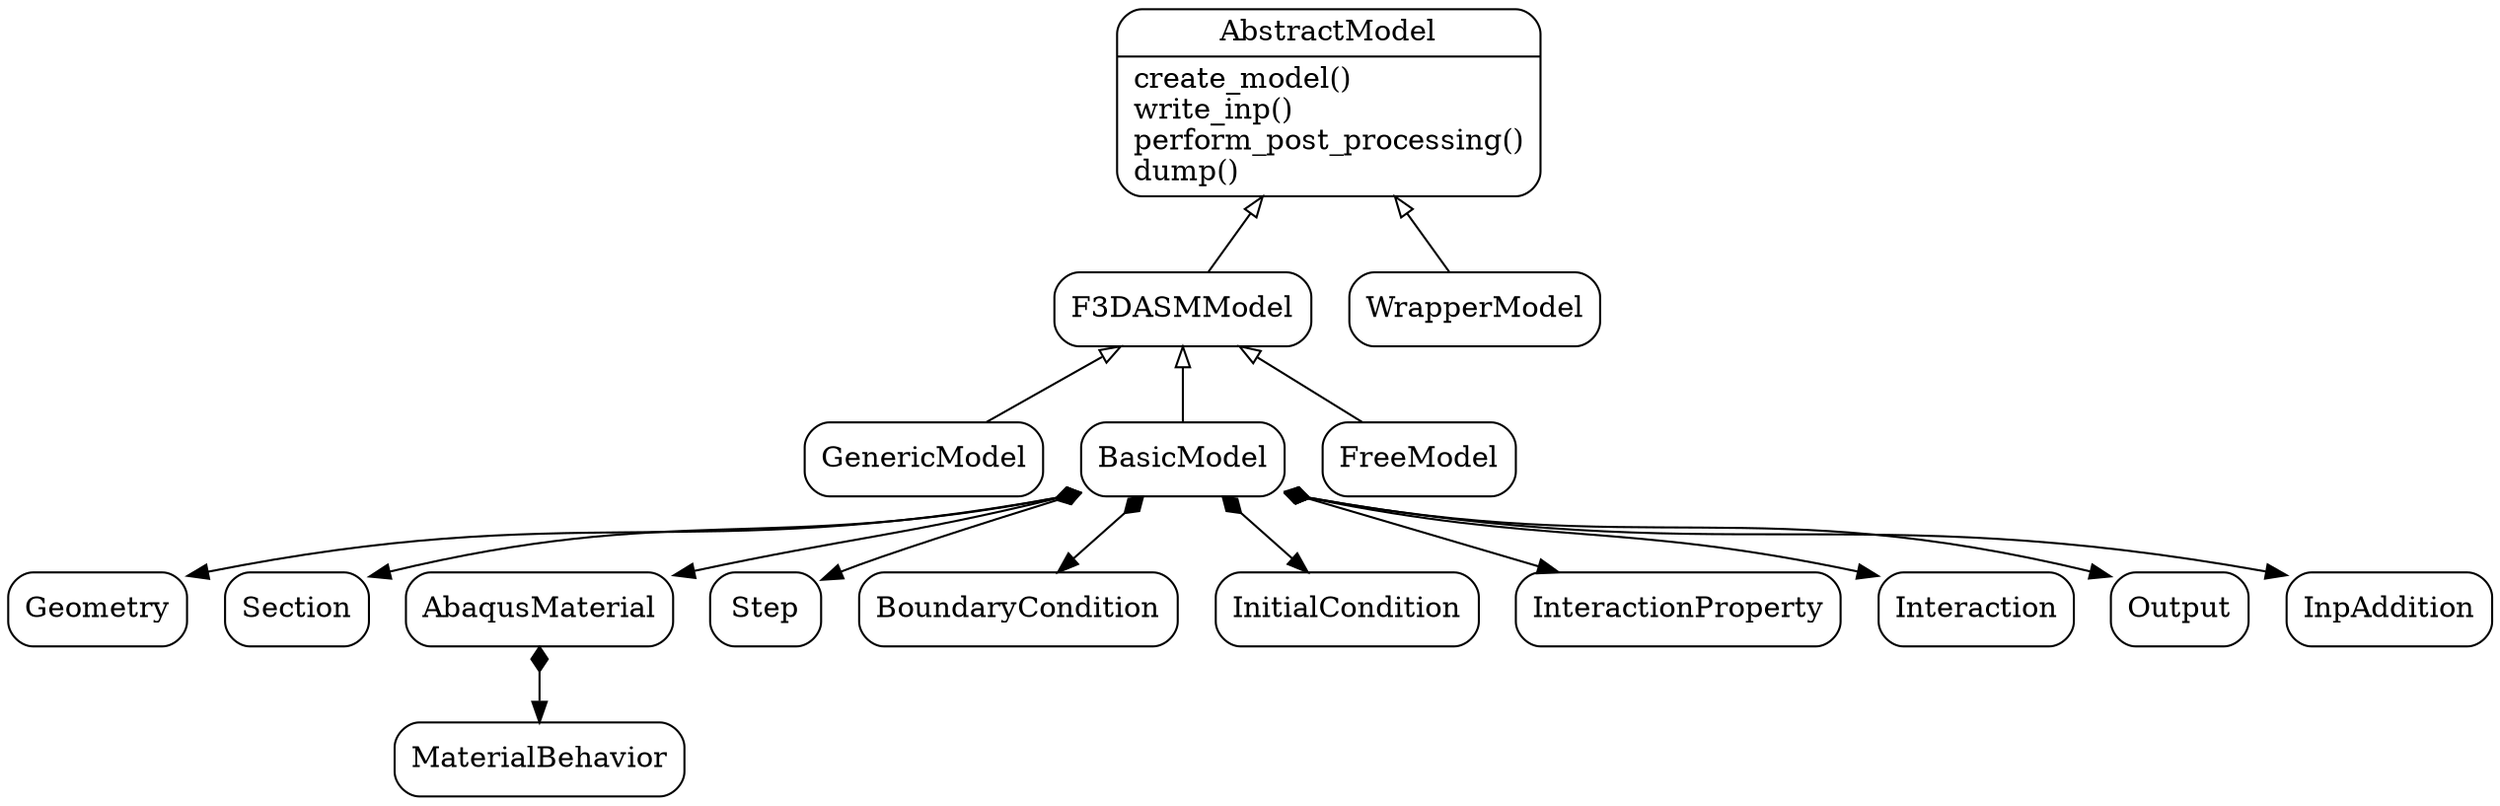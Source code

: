     digraph Model {

        node[shape=record, style=rounded]
        AbstractModel[label = "{AbstractModel|create_model()\lwrite_inp()\lperform_post_processing()\ldump()\l}"]
        F3DASMModel[label = "{F3DASMModel}"]
        GenericModel[label = "{GenericModel}"]
        BasicModel[label = "{BasicModel}"]
        FreeModel[label = "{FreeModel}"]
        WrapperModel[label = "{WrapperModel}"]
        Geometry[label = "{Geometry}"]
        Section[label = "{Section}"]
        AbaqusMaterial[label = "{AbaqusMaterial}"]
        MaterialBehavior[label = "{MaterialBehavior}"]
        Step[label = "{Step}"]
        BoundaryCondition[label = "{BoundaryCondition}"]
        InitialCondition[label = "{InitialCondition}"]  // TODO: implement
        InteractionProperty[label = "{InteractionProperty}"]  // TODO: implement properly
        Interaction[label = "{Interaction}"]
        Output[label = "{Output}"]
        InpAddition[label = "{InpAddition}"]

        // generalizations
        edge[dir=back, arrowtail=empty, style=normal]
        AbstractModel->F3DASMModel
        AbstractModel->WrapperModel
        F3DASMModel->GenericModel
        F3DASMModel->BasicModel
        F3DASMModel->FreeModel

        // compositions
        edge[dir=both, arrowtail=diamond, arrowhead=normal, style=normal]
        BasicModel->Geometry
        BasicModel->AbaqusMaterial
        BasicModel->Section
        AbaqusMaterial->MaterialBehavior
        BasicModel->Step
        BasicModel->BoundaryCondition
        BasicModel->InitialCondition
        BasicModel->InteractionProperty
        BasicModel->Interaction
        BasicModel->Output
        BasicModel->InpAddition


    }
